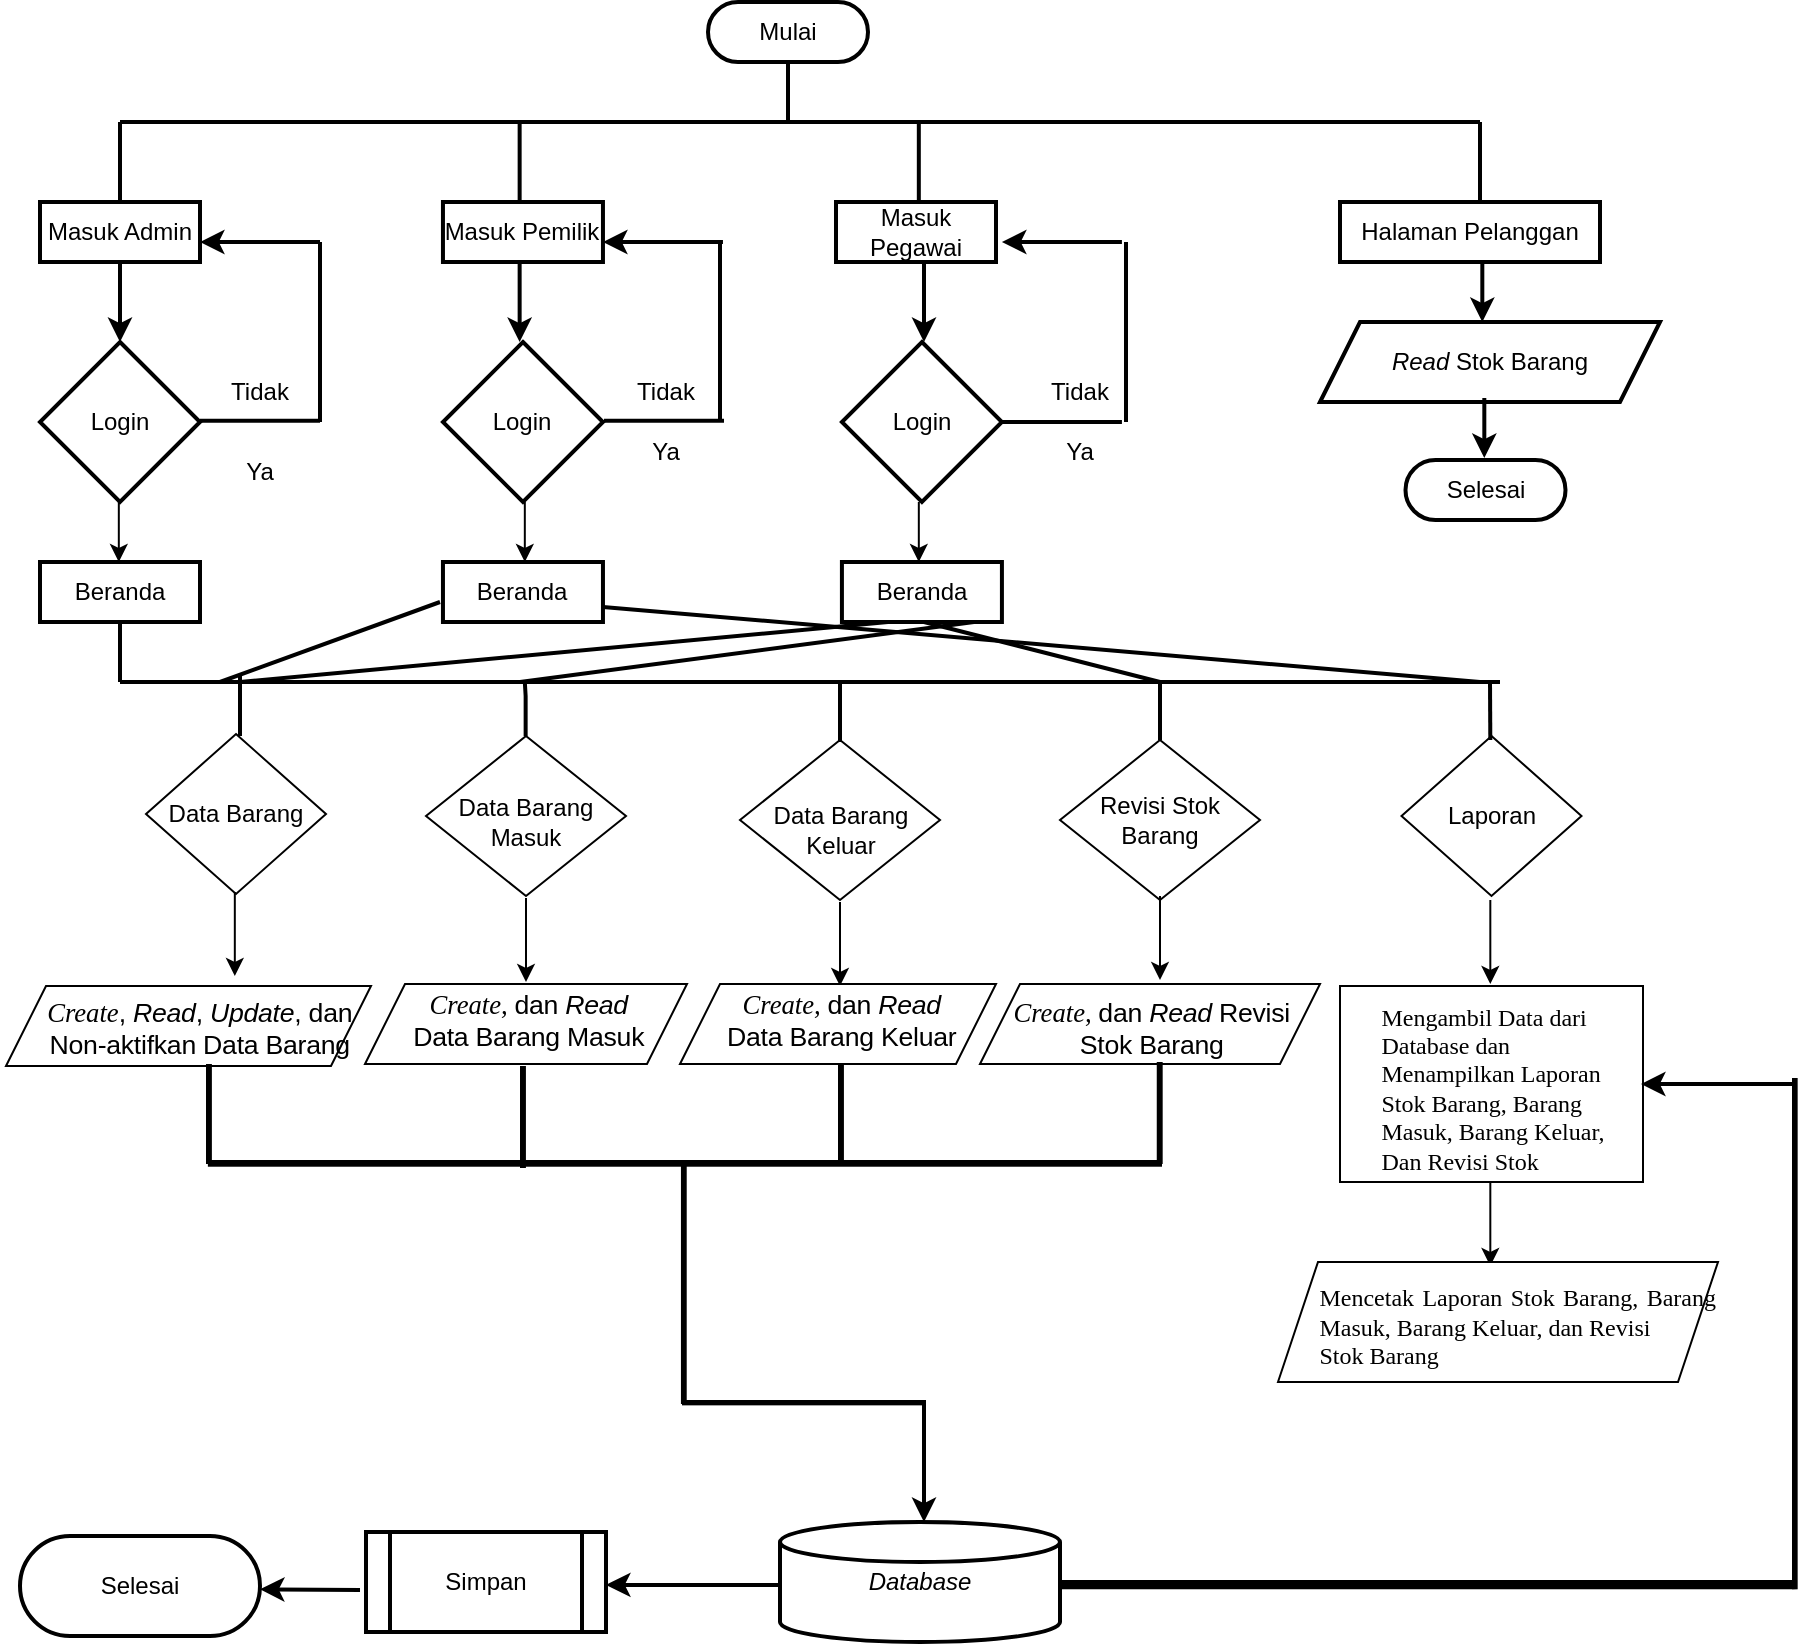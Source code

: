 <mxfile version="25.0.1">
  <diagram id="C5RBs43oDa-KdzZeNtuy" name="Page-1">
    <mxGraphModel dx="1750" dy="928" grid="1" gridSize="10" guides="1" tooltips="1" connect="1" arrows="1" fold="1" page="1" pageScale="1" pageWidth="1169" pageHeight="1654" math="0" shadow="0">
      <root>
        <mxCell id="WIyWlLk6GJQsqaUBKTNV-0" />
        <mxCell id="WIyWlLk6GJQsqaUBKTNV-1" parent="WIyWlLk6GJQsqaUBKTNV-0" />
        <mxCell id="stSDib7InupkDtN8gmfC-0" value="Mulai" style="html=1;dashed=0;whiteSpace=wrap;shape=mxgraph.dfd.start;strokeWidth=2;" vertex="1" parent="WIyWlLk6GJQsqaUBKTNV-1">
          <mxGeometry x="374" y="60" width="80" height="30" as="geometry" />
        </mxCell>
        <mxCell id="stSDib7InupkDtN8gmfC-4" value="" style="endArrow=none;html=1;rounded=0;strokeWidth=2;" edge="1" parent="WIyWlLk6GJQsqaUBKTNV-1">
          <mxGeometry width="50" height="50" relative="1" as="geometry">
            <mxPoint x="414" y="120" as="sourcePoint" />
            <mxPoint x="414" y="90" as="targetPoint" />
          </mxGeometry>
        </mxCell>
        <mxCell id="stSDib7InupkDtN8gmfC-6" value="" style="endArrow=none;html=1;rounded=0;strokeWidth=2;" edge="1" parent="WIyWlLk6GJQsqaUBKTNV-1">
          <mxGeometry width="50" height="50" relative="1" as="geometry">
            <mxPoint x="80" y="120" as="sourcePoint" />
            <mxPoint x="760" y="120" as="targetPoint" />
          </mxGeometry>
        </mxCell>
        <mxCell id="stSDib7InupkDtN8gmfC-7" value="" style="endArrow=none;html=1;rounded=0;strokeWidth=2;" edge="1" parent="WIyWlLk6GJQsqaUBKTNV-1">
          <mxGeometry width="50" height="50" relative="1" as="geometry">
            <mxPoint x="80" y="160" as="sourcePoint" />
            <mxPoint x="80" y="120" as="targetPoint" />
          </mxGeometry>
        </mxCell>
        <mxCell id="stSDib7InupkDtN8gmfC-9" value="Masuk Admin" style="rounded=0;whiteSpace=wrap;html=1;strokeWidth=2;" vertex="1" parent="WIyWlLk6GJQsqaUBKTNV-1">
          <mxGeometry x="40" y="160" width="80" height="30" as="geometry" />
        </mxCell>
        <mxCell id="stSDib7InupkDtN8gmfC-10" value="" style="endArrow=classic;html=1;rounded=0;exitX=0.5;exitY=1;exitDx=0;exitDy=0;strokeWidth=2;" edge="1" parent="WIyWlLk6GJQsqaUBKTNV-1" source="stSDib7InupkDtN8gmfC-9">
          <mxGeometry width="50" height="50" relative="1" as="geometry">
            <mxPoint x="80" y="200" as="sourcePoint" />
            <mxPoint x="80" y="230" as="targetPoint" />
          </mxGeometry>
        </mxCell>
        <mxCell id="stSDib7InupkDtN8gmfC-11" value="Login" style="rhombus;whiteSpace=wrap;html=1;strokeWidth=2;" vertex="1" parent="WIyWlLk6GJQsqaUBKTNV-1">
          <mxGeometry x="40" y="230" width="80" height="80" as="geometry" />
        </mxCell>
        <mxCell id="stSDib7InupkDtN8gmfC-13" value="" style="endArrow=none;html=1;rounded=0;strokeWidth=2;" edge="1" parent="WIyWlLk6GJQsqaUBKTNV-1">
          <mxGeometry width="50" height="50" relative="1" as="geometry">
            <mxPoint x="120" y="269.41" as="sourcePoint" />
            <mxPoint x="180" y="269.41" as="targetPoint" />
          </mxGeometry>
        </mxCell>
        <mxCell id="stSDib7InupkDtN8gmfC-14" value="" style="endArrow=none;html=1;rounded=0;strokeWidth=2;" edge="1" parent="WIyWlLk6GJQsqaUBKTNV-1">
          <mxGeometry width="50" height="50" relative="1" as="geometry">
            <mxPoint x="180" y="270" as="sourcePoint" />
            <mxPoint x="180" y="180" as="targetPoint" />
          </mxGeometry>
        </mxCell>
        <mxCell id="stSDib7InupkDtN8gmfC-17" value="" style="endArrow=classic;html=1;rounded=0;strokeWidth=2;" edge="1" parent="WIyWlLk6GJQsqaUBKTNV-1">
          <mxGeometry width="50" height="50" relative="1" as="geometry">
            <mxPoint x="180" y="180" as="sourcePoint" />
            <mxPoint x="120" y="180" as="targetPoint" />
          </mxGeometry>
        </mxCell>
        <mxCell id="stSDib7InupkDtN8gmfC-18" value="Tidak" style="text;html=1;align=center;verticalAlign=middle;whiteSpace=wrap;rounded=0;" vertex="1" parent="WIyWlLk6GJQsqaUBKTNV-1">
          <mxGeometry x="120" y="240" width="60" height="30" as="geometry" />
        </mxCell>
        <mxCell id="stSDib7InupkDtN8gmfC-19" value="" style="endArrow=classic;html=1;rounded=0;" edge="1" parent="WIyWlLk6GJQsqaUBKTNV-1">
          <mxGeometry width="50" height="50" relative="1" as="geometry">
            <mxPoint x="79.41" y="310" as="sourcePoint" />
            <mxPoint x="79.41" y="340" as="targetPoint" />
          </mxGeometry>
        </mxCell>
        <mxCell id="stSDib7InupkDtN8gmfC-20" value="Beranda" style="rounded=0;whiteSpace=wrap;html=1;strokeWidth=2;" vertex="1" parent="WIyWlLk6GJQsqaUBKTNV-1">
          <mxGeometry x="40" y="340" width="80" height="30" as="geometry" />
        </mxCell>
        <mxCell id="stSDib7InupkDtN8gmfC-26" value="Data Barang" style="rhombus;whiteSpace=wrap;html=1;" vertex="1" parent="WIyWlLk6GJQsqaUBKTNV-1">
          <mxGeometry x="93" y="426" width="90" height="80" as="geometry" />
        </mxCell>
        <mxCell id="stSDib7InupkDtN8gmfC-27" value="" style="rhombus;whiteSpace=wrap;html=1;" vertex="1" parent="WIyWlLk6GJQsqaUBKTNV-1">
          <mxGeometry x="233" y="427" width="100" height="80" as="geometry" />
        </mxCell>
        <mxCell id="stSDib7InupkDtN8gmfC-28" value="" style="rhombus;whiteSpace=wrap;html=1;" vertex="1" parent="WIyWlLk6GJQsqaUBKTNV-1">
          <mxGeometry x="390" y="429" width="100" height="80" as="geometry" />
        </mxCell>
        <mxCell id="stSDib7InupkDtN8gmfC-29" value="Revisi Stok&lt;div&gt;Barang&lt;/div&gt;" style="rhombus;whiteSpace=wrap;html=1;" vertex="1" parent="WIyWlLk6GJQsqaUBKTNV-1">
          <mxGeometry x="550" y="429" width="100" height="80" as="geometry" />
        </mxCell>
        <mxCell id="stSDib7InupkDtN8gmfC-31" value="Laporan" style="rhombus;whiteSpace=wrap;html=1;" vertex="1" parent="WIyWlLk6GJQsqaUBKTNV-1">
          <mxGeometry x="720.75" y="427" width="90" height="80" as="geometry" />
        </mxCell>
        <mxCell id="stSDib7InupkDtN8gmfC-32" value="" style="endArrow=none;html=1;rounded=0;strokeWidth=2;" edge="1" parent="WIyWlLk6GJQsqaUBKTNV-1">
          <mxGeometry width="50" height="50" relative="1" as="geometry">
            <mxPoint x="80" y="400" as="sourcePoint" />
            <mxPoint x="770" y="400" as="targetPoint" />
          </mxGeometry>
        </mxCell>
        <mxCell id="stSDib7InupkDtN8gmfC-34" value="" style="endArrow=none;html=1;rounded=0;strokeWidth=2;" edge="1" parent="WIyWlLk6GJQsqaUBKTNV-1">
          <mxGeometry width="50" height="50" relative="1" as="geometry">
            <mxPoint x="140" y="427" as="sourcePoint" />
            <mxPoint x="140" y="397" as="targetPoint" />
          </mxGeometry>
        </mxCell>
        <mxCell id="stSDib7InupkDtN8gmfC-36" value="" style="endArrow=none;html=1;rounded=0;strokeWidth=2;" edge="1" parent="WIyWlLk6GJQsqaUBKTNV-1">
          <mxGeometry width="50" height="50" relative="1" as="geometry">
            <mxPoint x="282.82" y="427" as="sourcePoint" />
            <mxPoint x="282.41" y="400" as="targetPoint" />
            <Array as="points">
              <mxPoint x="282.82" y="407" />
            </Array>
          </mxGeometry>
        </mxCell>
        <mxCell id="stSDib7InupkDtN8gmfC-37" value="" style="endArrow=none;html=1;rounded=0;strokeWidth=2;" edge="1" parent="WIyWlLk6GJQsqaUBKTNV-1">
          <mxGeometry width="50" height="50" relative="1" as="geometry">
            <mxPoint x="600" y="429" as="sourcePoint" />
            <mxPoint x="600" y="399" as="targetPoint" />
          </mxGeometry>
        </mxCell>
        <mxCell id="stSDib7InupkDtN8gmfC-38" value="" style="endArrow=none;html=1;rounded=0;strokeWidth=2;" edge="1" parent="WIyWlLk6GJQsqaUBKTNV-1">
          <mxGeometry width="50" height="50" relative="1" as="geometry">
            <mxPoint x="440" y="430" as="sourcePoint" />
            <mxPoint x="440" y="400" as="targetPoint" />
          </mxGeometry>
        </mxCell>
        <mxCell id="stSDib7InupkDtN8gmfC-41" value="" style="endArrow=none;html=1;rounded=0;strokeWidth=2;" edge="1" parent="WIyWlLk6GJQsqaUBKTNV-1">
          <mxGeometry width="50" height="50" relative="1" as="geometry">
            <mxPoint x="80" y="400" as="sourcePoint" />
            <mxPoint x="80" y="370" as="targetPoint" />
          </mxGeometry>
        </mxCell>
        <mxCell id="stSDib7InupkDtN8gmfC-42" value="Data Barang&lt;div&gt;Keluar&lt;/div&gt;" style="text;html=1;align=center;verticalAlign=middle;whiteSpace=wrap;rounded=0;" vertex="1" parent="WIyWlLk6GJQsqaUBKTNV-1">
          <mxGeometry x="397" y="459" width="87" height="30" as="geometry" />
        </mxCell>
        <mxCell id="stSDib7InupkDtN8gmfC-43" value="Data Barang&lt;div&gt;Masuk&lt;/div&gt;" style="text;html=1;align=center;verticalAlign=middle;whiteSpace=wrap;rounded=0;" vertex="1" parent="WIyWlLk6GJQsqaUBKTNV-1">
          <mxGeometry x="243" y="455" width="80" height="30" as="geometry" />
        </mxCell>
        <mxCell id="stSDib7InupkDtN8gmfC-44" value="" style="endArrow=classic;html=1;rounded=0;" edge="1" parent="WIyWlLk6GJQsqaUBKTNV-1">
          <mxGeometry width="50" height="50" relative="1" as="geometry">
            <mxPoint x="137.41" y="505" as="sourcePoint" />
            <mxPoint x="137.41" y="547" as="targetPoint" />
          </mxGeometry>
        </mxCell>
        <mxCell id="stSDib7InupkDtN8gmfC-45" value="" style="shape=parallelogram;perimeter=parallelogramPerimeter;whiteSpace=wrap;html=1;fixedSize=1;" vertex="1" parent="WIyWlLk6GJQsqaUBKTNV-1">
          <mxGeometry x="23" y="552" width="182.5" height="40" as="geometry" />
        </mxCell>
        <mxCell id="stSDib7InupkDtN8gmfC-46" value="&lt;p style=&quot;margin-top:3.55pt;margin-right:0cm;margin-bottom:&lt;br/&gt;0cm;margin-left:14.8pt;margin-bottom:.0001pt&quot; class=&quot;MsoNormal&quot;&gt;&lt;i&gt;&lt;span style=&quot;font-size:10.0pt;font-family:&amp;quot;Times New Roman&amp;quot;,serif;mso-hansi-font-family:&lt;br/&gt;Calibri;mso-hansi-theme-font:minor-latin;mso-bidi-theme-font:minor-bidi;&lt;br/&gt;letter-spacing:-.1pt&quot; lang=&quot;id&quot;&gt;Create&lt;/span&gt;&lt;/i&gt;&lt;span style=&quot;font-size:10.0pt;&lt;br/&gt;font-family:&amp;quot;Times New Roman&amp;quot;,serif;mso-hansi-font-family:Calibri;mso-hansi-theme-font:&lt;br/&gt;minor-latin;mso-bidi-theme-font:minor-bidi;letter-spacing:-.1pt&quot; lang=&quot;id&quot;&gt;, &lt;i&gt;Read&lt;/i&gt;,&amp;nbsp;&lt;i&gt;Update&lt;/i&gt;, dan Non-aktifkan Data Barang&lt;/span&gt;&lt;/p&gt;" style="text;html=1;align=center;verticalAlign=middle;whiteSpace=wrap;rounded=0;" vertex="1" parent="WIyWlLk6GJQsqaUBKTNV-1">
          <mxGeometry x="20" y="546" width="180" height="50" as="geometry" />
        </mxCell>
        <mxCell id="stSDib7InupkDtN8gmfC-47" value="" style="endArrow=classic;html=1;rounded=0;" edge="1" parent="WIyWlLk6GJQsqaUBKTNV-1">
          <mxGeometry width="50" height="50" relative="1" as="geometry">
            <mxPoint x="283" y="508" as="sourcePoint" />
            <mxPoint x="283" y="550" as="targetPoint" />
          </mxGeometry>
        </mxCell>
        <mxCell id="stSDib7InupkDtN8gmfC-48" value="" style="shape=parallelogram;perimeter=parallelogramPerimeter;whiteSpace=wrap;html=1;fixedSize=1;" vertex="1" parent="WIyWlLk6GJQsqaUBKTNV-1">
          <mxGeometry x="202.5" y="551" width="161" height="40" as="geometry" />
        </mxCell>
        <mxCell id="stSDib7InupkDtN8gmfC-49" value="&lt;p style=&quot;margin-top:3.55pt;margin-right:0cm;margin-bottom:&lt;br/&gt;0cm;margin-left:14.8pt;margin-bottom:.0001pt&quot; class=&quot;MsoNormal&quot;&gt;&lt;i&gt;&lt;span style=&quot;font-size:10.0pt;font-family:&amp;quot;Times New Roman&amp;quot;,serif;mso-hansi-font-family:&lt;br/&gt;Calibri;mso-hansi-theme-font:minor-latin;mso-bidi-theme-font:minor-bidi;&lt;br/&gt;letter-spacing:-.1pt&quot; lang=&quot;id&quot;&gt;Create, &lt;/span&gt;&lt;/i&gt;&lt;span style=&quot;font-size:10.0pt;&lt;br/&gt;font-family:&amp;quot;Times New Roman&amp;quot;,serif;mso-hansi-font-family:Calibri;mso-hansi-theme-font:&lt;br/&gt;minor-latin;mso-bidi-theme-font:minor-bidi;letter-spacing:-.1pt&quot; lang=&quot;id&quot;&gt;dan &lt;i&gt;Read &lt;/i&gt;Data Barang Masuk&lt;/span&gt;&lt;/p&gt;" style="text;html=1;align=center;verticalAlign=middle;whiteSpace=wrap;rounded=0;" vertex="1" parent="WIyWlLk6GJQsqaUBKTNV-1">
          <mxGeometry x="200" y="547" width="149" height="40" as="geometry" />
        </mxCell>
        <mxCell id="stSDib7InupkDtN8gmfC-51" value="" style="endArrow=classic;html=1;rounded=0;" edge="1" parent="WIyWlLk6GJQsqaUBKTNV-1">
          <mxGeometry width="50" height="50" relative="1" as="geometry">
            <mxPoint x="440.0" y="510" as="sourcePoint" />
            <mxPoint x="440.0" y="552" as="targetPoint" />
          </mxGeometry>
        </mxCell>
        <mxCell id="stSDib7InupkDtN8gmfC-52" value="" style="shape=parallelogram;perimeter=parallelogramPerimeter;whiteSpace=wrap;html=1;fixedSize=1;" vertex="1" parent="WIyWlLk6GJQsqaUBKTNV-1">
          <mxGeometry x="510" y="551" width="170" height="40" as="geometry" />
        </mxCell>
        <mxCell id="stSDib7InupkDtN8gmfC-55" value="" style="shape=parallelogram;perimeter=parallelogramPerimeter;whiteSpace=wrap;html=1;fixedSize=1;" vertex="1" parent="WIyWlLk6GJQsqaUBKTNV-1">
          <mxGeometry x="360" y="551" width="158" height="40" as="geometry" />
        </mxCell>
        <mxCell id="stSDib7InupkDtN8gmfC-56" value="&lt;p style=&quot;margin-top:3.55pt;margin-right:0cm;margin-bottom:&lt;br/&gt;0cm;margin-left:14.8pt;margin-bottom:.0001pt&quot; class=&quot;MsoNormal&quot;&gt;&lt;i&gt;&lt;span style=&quot;font-size:10.0pt;font-family:&amp;quot;Times New Roman&amp;quot;,serif;mso-hansi-font-family:&lt;br/&gt;Calibri;mso-hansi-theme-font:minor-latin;mso-bidi-theme-font:minor-bidi;&lt;br/&gt;letter-spacing:-.1pt&quot; lang=&quot;id&quot;&gt;Create, &lt;/span&gt;&lt;/i&gt;&lt;span style=&quot;font-size:10.0pt;&lt;br/&gt;font-family:&amp;quot;Times New Roman&amp;quot;,serif;mso-hansi-font-family:Calibri;mso-hansi-theme-font:&lt;br/&gt;minor-latin;mso-bidi-theme-font:minor-bidi;letter-spacing:-.1pt&quot; lang=&quot;id&quot;&gt;dan &lt;i&gt;Read &lt;/i&gt;Revisi&lt;br/&gt;Stok Barang&lt;/span&gt;&lt;/p&gt;" style="text;html=1;align=center;verticalAlign=middle;whiteSpace=wrap;rounded=0;" vertex="1" parent="WIyWlLk6GJQsqaUBKTNV-1">
          <mxGeometry x="490" y="551" width="191.5" height="40" as="geometry" />
        </mxCell>
        <mxCell id="stSDib7InupkDtN8gmfC-57" value="" style="endArrow=classic;html=1;rounded=0;" edge="1" parent="WIyWlLk6GJQsqaUBKTNV-1">
          <mxGeometry width="50" height="50" relative="1" as="geometry">
            <mxPoint x="765.16" y="509" as="sourcePoint" />
            <mxPoint x="765.16" y="551" as="targetPoint" />
          </mxGeometry>
        </mxCell>
        <mxCell id="stSDib7InupkDtN8gmfC-58" value="&lt;i&gt;Database&lt;/i&gt;" style="strokeWidth=2;html=1;shape=mxgraph.flowchart.database;whiteSpace=wrap;" vertex="1" parent="WIyWlLk6GJQsqaUBKTNV-1">
          <mxGeometry x="410" y="820" width="140" height="60" as="geometry" />
        </mxCell>
        <mxCell id="stSDib7InupkDtN8gmfC-60" value="&lt;p style=&quot;margin-top:3.55pt;margin-right:0cm;margin-bottom:&lt;br/&gt;0cm;margin-left:14.8pt;margin-bottom:.0001pt&quot; class=&quot;MsoNormal&quot;&gt;&lt;i&gt;&lt;span style=&quot;font-size:10.0pt;font-family:&amp;quot;Times New Roman&amp;quot;,serif;mso-hansi-font-family:&lt;br/&gt;Calibri;mso-hansi-theme-font:minor-latin;mso-bidi-theme-font:minor-bidi;&lt;br/&gt;letter-spacing:-.1pt&quot; lang=&quot;id&quot;&gt;Create, &lt;/span&gt;&lt;/i&gt;&lt;span style=&quot;font-size:10.0pt;&lt;br/&gt;font-family:&amp;quot;Times New Roman&amp;quot;,serif;mso-hansi-font-family:Calibri;mso-hansi-theme-font:&lt;br/&gt;minor-latin;mso-bidi-theme-font:minor-bidi;letter-spacing:-.1pt&quot; lang=&quot;id&quot;&gt;dan &lt;i&gt;Read &lt;/i&gt;Data Barang Keluar&lt;/span&gt;&lt;/p&gt;" style="text;html=1;align=center;verticalAlign=middle;whiteSpace=wrap;rounded=0;" vertex="1" parent="WIyWlLk6GJQsqaUBKTNV-1">
          <mxGeometry x="360" y="547" width="141.5" height="40" as="geometry" />
        </mxCell>
        <mxCell id="stSDib7InupkDtN8gmfC-61" value="" style="endArrow=classic;html=1;rounded=0;" edge="1" parent="WIyWlLk6GJQsqaUBKTNV-1">
          <mxGeometry width="50" height="50" relative="1" as="geometry">
            <mxPoint x="600" y="507" as="sourcePoint" />
            <mxPoint x="600" y="549" as="targetPoint" />
          </mxGeometry>
        </mxCell>
        <mxCell id="stSDib7InupkDtN8gmfC-62" value="" style="endArrow=none;html=1;rounded=0;strokeWidth=2;" edge="1" parent="WIyWlLk6GJQsqaUBKTNV-1">
          <mxGeometry width="50" height="50" relative="1" as="geometry">
            <mxPoint x="765.16" y="429" as="sourcePoint" />
            <mxPoint x="765" y="400" as="targetPoint" />
          </mxGeometry>
        </mxCell>
        <mxCell id="stSDib7InupkDtN8gmfC-65" value="&lt;p style=&quot;text-align: left; margin: 3.55pt 0cm 0.0pt 14.8pt;&quot; class=&quot;MsoNormal&quot;&gt;&lt;span style=&quot;font-size:&lt;br/&gt;10.0pt;font-family:&amp;quot;Times New Roman&amp;quot;,serif;mso-hansi-font-family:Calibri;&lt;br/&gt;mso-hansi-theme-font:minor-latin;mso-bidi-theme-font:minor-bidi;letter-spacing:&lt;br/&gt;-.1pt&quot; lang=&quot;id&quot;&gt;Mengambil Data dari Database dan Menampilkan Laporan Stok Barang, Barang&lt;br/&gt;Masuk, Barang Keluar, Dan Revisi Stok&lt;/span&gt;&lt;/p&gt;" style="rounded=0;whiteSpace=wrap;html=1;" vertex="1" parent="WIyWlLk6GJQsqaUBKTNV-1">
          <mxGeometry x="690" y="552" width="151.5" height="98" as="geometry" />
        </mxCell>
        <mxCell id="stSDib7InupkDtN8gmfC-67" value="" style="endArrow=classic;html=1;rounded=0;" edge="1" parent="WIyWlLk6GJQsqaUBKTNV-1">
          <mxGeometry width="50" height="50" relative="1" as="geometry">
            <mxPoint x="765.16" y="650" as="sourcePoint" />
            <mxPoint x="765.16" y="692" as="targetPoint" />
          </mxGeometry>
        </mxCell>
        <mxCell id="stSDib7InupkDtN8gmfC-68" value="&lt;p style=&quot;text-align: justify; margin: 3.55pt 0cm 0.0pt 14.8pt;&quot; class=&quot;MsoNormal&quot;&gt;&lt;span style=&quot;font-size:&lt;br/&gt;10.0pt;font-family:&amp;quot;Times New Roman&amp;quot;,serif;mso-hansi-font-family:Calibri;&lt;br/&gt;mso-hansi-theme-font:minor-latin;mso-bidi-theme-font:minor-bidi;letter-spacing:&lt;br/&gt;-.1pt&quot; lang=&quot;id&quot;&gt;Mencetak Laporan Stok Barang, Barang Masuk, Barang Keluar, dan Revisi&lt;br/&gt;Stok Barang&lt;/span&gt;&lt;/p&gt;" style="shape=parallelogram;perimeter=parallelogramPerimeter;whiteSpace=wrap;html=1;fixedSize=1;" vertex="1" parent="WIyWlLk6GJQsqaUBKTNV-1">
          <mxGeometry x="659" y="690" width="220" height="60" as="geometry" />
        </mxCell>
        <mxCell id="stSDib7InupkDtN8gmfC-69" value="" style="shape=image;verticalLabelPosition=bottom;labelBackgroundColor=default;verticalAlign=top;aspect=fixed;imageAspect=0;image=data:image/png,iVBORw0KGgoAAAANSUhEUgAAAAIAAABmAQMAAADbHdIrAAAAAXNSR0IArs4c6QAAAARnQU1BAACxjwv8YQUAAAAGUExURQAAAAAAAKVnuc8AAAACdFJOU/8A5bcwSgAAAAlwSFlzAAAXEQAAFxEByibzPwAAAA1JREFUGNNjGDaAgREAAM0AAuUchbEAAAAASUVORK5CYII=;strokeWidth=2;imageBorder=default;" vertex="1" parent="WIyWlLk6GJQsqaUBKTNV-1">
          <mxGeometry x="124" y="592" width="0.94" height="48" as="geometry" />
        </mxCell>
        <mxCell id="stSDib7InupkDtN8gmfC-72" value="" style="shape=image;verticalLabelPosition=bottom;labelBackgroundColor=default;verticalAlign=top;aspect=fixed;imageAspect=0;image=data:image/png,iVBORw0KGgoAAAANSUhEUgAAAAIAAABmAQMAAADbHdIrAAAAAXNSR0IArs4c6QAAAARnQU1BAACxjwv8YQUAAAAGUExURQAAAAAAAKVnuc8AAAACdFJOU/8A5bcwSgAAAAlwSFlzAAAXEQAAFxEByibzPwAAAA1JREFUGNNjGDaAgREAAM0AAuUchbEAAAAASUVORK5CYII=;strokeWidth=2;imageBorder=default;" vertex="1" parent="WIyWlLk6GJQsqaUBKTNV-1">
          <mxGeometry x="281" y="593" width="0.96" height="49" as="geometry" />
        </mxCell>
        <mxCell id="stSDib7InupkDtN8gmfC-73" value="" style="shape=image;verticalLabelPosition=bottom;labelBackgroundColor=default;verticalAlign=top;aspect=fixed;imageAspect=0;image=data:image/png,iVBORw0KGgoAAAANSUhEUgAAAAIAAABmAQMAAADbHdIrAAAAAXNSR0IArs4c6QAAAARnQU1BAACxjwv8YQUAAAAGUExURQAAAAAAAKVnuc8AAAACdFJOU/8A5bcwSgAAAAlwSFlzAAAXEQAAFxEByibzPwAAAA1JREFUGNNjGDaAgREAAM0AAuUchbEAAAAASUVORK5CYII=;strokeWidth=2;imageBorder=default;" vertex="1" parent="WIyWlLk6GJQsqaUBKTNV-1">
          <mxGeometry x="599.38" y="591" width="0.96" height="49" as="geometry" />
        </mxCell>
        <mxCell id="stSDib7InupkDtN8gmfC-85" value="" style="shape=image;verticalLabelPosition=bottom;labelBackgroundColor=default;verticalAlign=top;aspect=fixed;imageAspect=0;image=data:image/png,iVBORw0KGgoAAAANSUhEUgAAAAIAAABmAQMAAADbHdIrAAAAAXNSR0IArs4c6QAAAARnQU1BAACxjwv8YQUAAAAGUExURQAAAAAAAKVnuc8AAAACdFJOU/8A5bcwSgAAAAlwSFlzAAAXEQAAFxEByibzPwAAAA1JREFUGNNjGDaAgREAAM0AAuUchbEAAAAASUVORK5CYII=;strokeWidth=2;imageBorder=default;" vertex="1" parent="WIyWlLk6GJQsqaUBKTNV-1">
          <mxGeometry x="440" y="592" width="0.96" height="49" as="geometry" />
        </mxCell>
        <mxCell id="stSDib7InupkDtN8gmfC-86" value="" style="shape=image;verticalLabelPosition=bottom;labelBackgroundColor=default;verticalAlign=top;aspect=fixed;imageAspect=0;image=data:image/png,iVBORw0KGgoAAAANSUhEUgAAAroAAAACAQMAAACNNe1rAAAAAXNSR0IArs4c6QAAAARnQU1BAACxjwv8YQUAAAAGUExURQAAAAAAAKVnuc8AAAACdFJOU/8A5bcwSgAAAAlwSFlzAAAXEQAAFxEByibzPwAAAA1JREFUGNNjGGKAgQEAALIAAQ/Q6YcAAAAASUVORK5CYII=;strokeWidth=2;imageBorder=default;" vertex="1" parent="WIyWlLk6GJQsqaUBKTNV-1">
          <mxGeometry x="124.94" y="640" width="475.06" height="1.36" as="geometry" />
        </mxCell>
        <mxCell id="stSDib7InupkDtN8gmfC-87" value="" style="shape=image;verticalLabelPosition=bottom;labelBackgroundColor=default;verticalAlign=top;aspect=fixed;imageAspect=0;image=data:image/png,iVBORw0KGgoAAAANSUhEUgAAAAIAAAENAQMAAAAfWSYGAAAAAXNSR0IArs4c6QAAAARnQU1BAACxjwv8YQUAAAAGUExURQAAAAAAAKVnuc8AAAACdFJOU/8A5bcwSgAAAAlwSFlzAAAXEQAAFxEByibzPwAAABBJREFUKM9jGAWjAAtgYAQAAhsAAkaAJ7QAAAAASUVORK5CYII=;imageBorder=default;strokeWidth=2;" vertex="1" parent="WIyWlLk6GJQsqaUBKTNV-1">
          <mxGeometry x="361.47" y="640" width="0.89" height="120" as="geometry" />
        </mxCell>
        <mxCell id="stSDib7InupkDtN8gmfC-89" value="" style="shape=image;verticalLabelPosition=bottom;labelBackgroundColor=default;verticalAlign=top;aspect=fixed;imageAspect=0;image=data:image/png,iVBORw0KGgoAAAANSUhEUgAAAV8AAAACAQMAAADFHE1fAAAAAXNSR0IArs4c6QAAAARnQU1BAACxjwv8YQUAAAAGUExURQAAAAAAAKVnuc8AAAACdFJOU/8A5bcwSgAAAAlwSFlzAAAXEQAAFxEByibzPwAAAA1JREFUGNNjoBFgYAAAAFoAARF1ByUAAAAASUVORK5CYII=;imageBorder=default;strokeWidth=2;" vertex="1" parent="WIyWlLk6GJQsqaUBKTNV-1">
          <mxGeometry x="362" y="760" width="120" height="0.68" as="geometry" />
        </mxCell>
        <mxCell id="stSDib7InupkDtN8gmfC-92" value="" style="endArrow=classic;html=1;rounded=0;entryX=0.5;entryY=0;entryDx=0;entryDy=0;entryPerimeter=0;strokeWidth=2;" edge="1" parent="WIyWlLk6GJQsqaUBKTNV-1">
          <mxGeometry width="50" height="50" relative="1" as="geometry">
            <mxPoint x="482" y="760" as="sourcePoint" />
            <mxPoint x="482" y="820" as="targetPoint" />
          </mxGeometry>
        </mxCell>
        <mxCell id="stSDib7InupkDtN8gmfC-93" value="" style="shape=image;verticalLabelPosition=bottom;labelBackgroundColor=default;verticalAlign=top;aspect=fixed;imageAspect=0;image=data:image/png,iVBORw0KGgoAAAANSUhEUgAAAKAAAAACAQMAAADl1UWLAAAAAXNSR0IArs4c6QAAAARnQU1BAACxjwv8YQUAAAAGUExURQAAAAAAAKVnuc8AAAACdFJOU/8A5bcwSgAAAAlwSFlzAAAXEQAAFxEByibzPwAAABBJREFUGNNjwAIYsYgxMAIAAEEAA6MX87sAAAAASUVORK5CYII=;imageBorder=none;strokeWidth=1;" vertex="1" parent="WIyWlLk6GJQsqaUBKTNV-1">
          <mxGeometry x="550" y="849" width="370" height="4.63" as="geometry" />
        </mxCell>
        <mxCell id="stSDib7InupkDtN8gmfC-94" value="" style="shape=image;verticalLabelPosition=bottom;labelBackgroundColor=default;verticalAlign=top;aspect=fixed;imageAspect=0;image=data:image/png,iVBORw0KGgoAAAANSUhEUgAAAAIAAAJjAQMAAAAcT1KxAAAAAXNSR0IArs4c6QAAAARnQU1BAACxjwv8YQUAAAAGUExURQAAAAAAAKVnuc8AAAABdFJOUwBA5thmAAAACXBIWXMAABcRAAAXEQHKJvM/AAAAFklEQVQ4y2NgYGAchaNwFI7CoQoZGAGylQJjT8MQZgAAAABJRU5ErkJggg==;imageBorder=default;strokeWidth=2;" vertex="1" parent="WIyWlLk6GJQsqaUBKTNV-1">
          <mxGeometry x="917" y="599" width="0.83" height="253.63" as="geometry" />
        </mxCell>
        <mxCell id="stSDib7InupkDtN8gmfC-95" value="" style="endArrow=classic;html=1;rounded=0;entryX=1;entryY=0.5;entryDx=0;entryDy=0;strokeWidth=2;" edge="1" parent="WIyWlLk6GJQsqaUBKTNV-1">
          <mxGeometry width="50" height="50" relative="1" as="geometry">
            <mxPoint x="916" y="601" as="sourcePoint" />
            <mxPoint x="840.5" y="601.0" as="targetPoint" />
          </mxGeometry>
        </mxCell>
        <mxCell id="stSDib7InupkDtN8gmfC-96" value="Simpan" style="shape=process;whiteSpace=wrap;html=1;backgroundOutline=1;strokeWidth=2;" vertex="1" parent="WIyWlLk6GJQsqaUBKTNV-1">
          <mxGeometry x="203" y="825" width="120" height="50" as="geometry" />
        </mxCell>
        <mxCell id="stSDib7InupkDtN8gmfC-99" value="" style="endArrow=classic;html=1;rounded=0;entryX=1;entryY=0.5;entryDx=0;entryDy=0;strokeWidth=2;exitX=0;exitY=0.5;exitDx=0;exitDy=0;exitPerimeter=0;" edge="1" parent="WIyWlLk6GJQsqaUBKTNV-1">
          <mxGeometry width="50" height="50" relative="1" as="geometry">
            <mxPoint x="410" y="851.45" as="sourcePoint" />
            <mxPoint x="323" y="851.45" as="targetPoint" />
          </mxGeometry>
        </mxCell>
        <mxCell id="stSDib7InupkDtN8gmfC-101" value="Selesai" style="html=1;dashed=0;whiteSpace=wrap;shape=mxgraph.dfd.start;strokeWidth=2;" vertex="1" parent="WIyWlLk6GJQsqaUBKTNV-1">
          <mxGeometry x="30" y="827" width="120" height="50" as="geometry" />
        </mxCell>
        <mxCell id="stSDib7InupkDtN8gmfC-108" value="" style="endArrow=classic;html=1;rounded=0;strokeWidth=2;" edge="1" parent="WIyWlLk6GJQsqaUBKTNV-1">
          <mxGeometry width="50" height="50" relative="1" as="geometry">
            <mxPoint x="200" y="854" as="sourcePoint" />
            <mxPoint x="150" y="853.63" as="targetPoint" />
          </mxGeometry>
        </mxCell>
        <mxCell id="stSDib7InupkDtN8gmfC-109" value="" style="endArrow=none;html=1;rounded=0;strokeWidth=2;" edge="1" parent="WIyWlLk6GJQsqaUBKTNV-1">
          <mxGeometry width="50" height="50" relative="1" as="geometry">
            <mxPoint x="279.82" y="160" as="sourcePoint" />
            <mxPoint x="279.82" y="120" as="targetPoint" />
          </mxGeometry>
        </mxCell>
        <mxCell id="stSDib7InupkDtN8gmfC-110" value="Masuk Pemilik" style="rounded=0;whiteSpace=wrap;html=1;strokeWidth=2;" vertex="1" parent="WIyWlLk6GJQsqaUBKTNV-1">
          <mxGeometry x="241.48" y="160" width="80" height="30" as="geometry" />
        </mxCell>
        <mxCell id="stSDib7InupkDtN8gmfC-111" value="Login" style="rhombus;whiteSpace=wrap;html=1;strokeWidth=2;" vertex="1" parent="WIyWlLk6GJQsqaUBKTNV-1">
          <mxGeometry x="241.48" y="230" width="80" height="80" as="geometry" />
        </mxCell>
        <mxCell id="stSDib7InupkDtN8gmfC-112" value="" style="endArrow=classic;html=1;rounded=0;exitX=0.5;exitY=1;exitDx=0;exitDy=0;strokeWidth=2;" edge="1" parent="WIyWlLk6GJQsqaUBKTNV-1">
          <mxGeometry width="50" height="50" relative="1" as="geometry">
            <mxPoint x="279.82" y="190" as="sourcePoint" />
            <mxPoint x="279.82" y="230" as="targetPoint" />
          </mxGeometry>
        </mxCell>
        <mxCell id="stSDib7InupkDtN8gmfC-113" value="Ya" style="text;html=1;align=center;verticalAlign=middle;whiteSpace=wrap;rounded=0;" vertex="1" parent="WIyWlLk6GJQsqaUBKTNV-1">
          <mxGeometry x="120" y="280" width="60" height="30" as="geometry" />
        </mxCell>
        <mxCell id="stSDib7InupkDtN8gmfC-114" value="" style="endArrow=none;html=1;rounded=0;strokeWidth=2;" edge="1" parent="WIyWlLk6GJQsqaUBKTNV-1">
          <mxGeometry width="50" height="50" relative="1" as="geometry">
            <mxPoint x="322" y="269.41" as="sourcePoint" />
            <mxPoint x="382" y="269.41" as="targetPoint" />
          </mxGeometry>
        </mxCell>
        <mxCell id="stSDib7InupkDtN8gmfC-115" value="" style="endArrow=none;html=1;rounded=0;strokeWidth=2;" edge="1" parent="WIyWlLk6GJQsqaUBKTNV-1">
          <mxGeometry width="50" height="50" relative="1" as="geometry">
            <mxPoint x="380" y="270" as="sourcePoint" />
            <mxPoint x="380" y="180" as="targetPoint" />
          </mxGeometry>
        </mxCell>
        <mxCell id="stSDib7InupkDtN8gmfC-116" value="" style="endArrow=classic;html=1;rounded=0;strokeWidth=2;" edge="1" parent="WIyWlLk6GJQsqaUBKTNV-1">
          <mxGeometry width="50" height="50" relative="1" as="geometry">
            <mxPoint x="381.48" y="180" as="sourcePoint" />
            <mxPoint x="321.48" y="180" as="targetPoint" />
          </mxGeometry>
        </mxCell>
        <mxCell id="stSDib7InupkDtN8gmfC-117" value="Tidak" style="text;html=1;align=center;verticalAlign=middle;whiteSpace=wrap;rounded=0;" vertex="1" parent="WIyWlLk6GJQsqaUBKTNV-1">
          <mxGeometry x="323" y="240" width="60" height="30" as="geometry" />
        </mxCell>
        <mxCell id="stSDib7InupkDtN8gmfC-118" value="" style="endArrow=classic;html=1;rounded=0;" edge="1" parent="WIyWlLk6GJQsqaUBKTNV-1">
          <mxGeometry width="50" height="50" relative="1" as="geometry">
            <mxPoint x="282.41" y="310" as="sourcePoint" />
            <mxPoint x="282.41" y="340" as="targetPoint" />
          </mxGeometry>
        </mxCell>
        <mxCell id="stSDib7InupkDtN8gmfC-119" value="Beranda" style="rounded=0;whiteSpace=wrap;html=1;strokeWidth=2;" vertex="1" parent="WIyWlLk6GJQsqaUBKTNV-1">
          <mxGeometry x="241.48" y="340" width="80" height="30" as="geometry" />
        </mxCell>
        <mxCell id="stSDib7InupkDtN8gmfC-122" value="" style="endArrow=none;html=1;rounded=0;strokeWidth=2;" edge="1" parent="WIyWlLk6GJQsqaUBKTNV-1">
          <mxGeometry width="50" height="50" relative="1" as="geometry">
            <mxPoint x="479.41" y="160" as="sourcePoint" />
            <mxPoint x="479.41" y="120" as="targetPoint" />
          </mxGeometry>
        </mxCell>
        <mxCell id="stSDib7InupkDtN8gmfC-127" value="Masuk Pegawai" style="rounded=0;whiteSpace=wrap;html=1;strokeWidth=2;" vertex="1" parent="WIyWlLk6GJQsqaUBKTNV-1">
          <mxGeometry x="438" y="160" width="80" height="30" as="geometry" />
        </mxCell>
        <mxCell id="stSDib7InupkDtN8gmfC-128" value="" style="endArrow=classic;html=1;rounded=0;exitX=0.5;exitY=1;exitDx=0;exitDy=0;strokeWidth=2;" edge="1" parent="WIyWlLk6GJQsqaUBKTNV-1">
          <mxGeometry width="50" height="50" relative="1" as="geometry">
            <mxPoint x="482" y="190" as="sourcePoint" />
            <mxPoint x="482" y="230" as="targetPoint" />
          </mxGeometry>
        </mxCell>
        <mxCell id="stSDib7InupkDtN8gmfC-129" value="Login" style="rhombus;whiteSpace=wrap;html=1;strokeWidth=2;" vertex="1" parent="WIyWlLk6GJQsqaUBKTNV-1">
          <mxGeometry x="440.96" y="230" width="80" height="80" as="geometry" />
        </mxCell>
        <mxCell id="stSDib7InupkDtN8gmfC-131" value="" style="endArrow=none;html=1;rounded=0;strokeWidth=2;" edge="1" parent="WIyWlLk6GJQsqaUBKTNV-1">
          <mxGeometry width="50" height="50" relative="1" as="geometry">
            <mxPoint x="520.96" y="270" as="sourcePoint" />
            <mxPoint x="580.96" y="270" as="targetPoint" />
          </mxGeometry>
        </mxCell>
        <mxCell id="stSDib7InupkDtN8gmfC-132" value="Ya" style="text;html=1;align=center;verticalAlign=middle;whiteSpace=wrap;rounded=0;" vertex="1" parent="WIyWlLk6GJQsqaUBKTNV-1">
          <mxGeometry x="323" y="270" width="60" height="30" as="geometry" />
        </mxCell>
        <mxCell id="stSDib7InupkDtN8gmfC-133" value="" style="endArrow=none;html=1;rounded=0;strokeWidth=2;" edge="1" parent="WIyWlLk6GJQsqaUBKTNV-1">
          <mxGeometry width="50" height="50" relative="1" as="geometry">
            <mxPoint x="583" y="270" as="sourcePoint" />
            <mxPoint x="583" y="180" as="targetPoint" />
          </mxGeometry>
        </mxCell>
        <mxCell id="stSDib7InupkDtN8gmfC-134" value="" style="endArrow=classic;html=1;rounded=0;strokeWidth=2;" edge="1" parent="WIyWlLk6GJQsqaUBKTNV-1">
          <mxGeometry width="50" height="50" relative="1" as="geometry">
            <mxPoint x="580.96" y="180" as="sourcePoint" />
            <mxPoint x="520.96" y="180" as="targetPoint" />
          </mxGeometry>
        </mxCell>
        <mxCell id="stSDib7InupkDtN8gmfC-136" value="Tidak" style="text;html=1;align=center;verticalAlign=middle;whiteSpace=wrap;rounded=0;" vertex="1" parent="WIyWlLk6GJQsqaUBKTNV-1">
          <mxGeometry x="530" y="240" width="60" height="30" as="geometry" />
        </mxCell>
        <mxCell id="stSDib7InupkDtN8gmfC-137" value="Ya" style="text;html=1;align=center;verticalAlign=middle;whiteSpace=wrap;rounded=0;" vertex="1" parent="WIyWlLk6GJQsqaUBKTNV-1">
          <mxGeometry x="530" y="270" width="60" height="30" as="geometry" />
        </mxCell>
        <mxCell id="stSDib7InupkDtN8gmfC-138" value="" style="endArrow=classic;html=1;rounded=0;" edge="1" parent="WIyWlLk6GJQsqaUBKTNV-1">
          <mxGeometry width="50" height="50" relative="1" as="geometry">
            <mxPoint x="479.41" y="310" as="sourcePoint" />
            <mxPoint x="479.41" y="340" as="targetPoint" />
          </mxGeometry>
        </mxCell>
        <mxCell id="stSDib7InupkDtN8gmfC-144" value="Beranda" style="rounded=0;whiteSpace=wrap;html=1;strokeWidth=2;" vertex="1" parent="WIyWlLk6GJQsqaUBKTNV-1">
          <mxGeometry x="440.96" y="340" width="80" height="30" as="geometry" />
        </mxCell>
        <mxCell id="stSDib7InupkDtN8gmfC-149" value="" style="endArrow=none;html=1;rounded=0;strokeWidth=2;" edge="1" parent="WIyWlLk6GJQsqaUBKTNV-1">
          <mxGeometry width="50" height="50" relative="1" as="geometry">
            <mxPoint x="760" y="160" as="sourcePoint" />
            <mxPoint x="760" y="120" as="targetPoint" />
          </mxGeometry>
        </mxCell>
        <mxCell id="stSDib7InupkDtN8gmfC-151" value="Halaman Pelanggan" style="rounded=0;whiteSpace=wrap;html=1;strokeWidth=2;" vertex="1" parent="WIyWlLk6GJQsqaUBKTNV-1">
          <mxGeometry x="690" y="160" width="130" height="30" as="geometry" />
        </mxCell>
        <mxCell id="stSDib7InupkDtN8gmfC-152" value="&lt;i&gt;Read&lt;/i&gt; Stok Barang" style="shape=parallelogram;perimeter=parallelogramPerimeter;whiteSpace=wrap;html=1;fixedSize=1;strokeWidth=2;" vertex="1" parent="WIyWlLk6GJQsqaUBKTNV-1">
          <mxGeometry x="680" y="220" width="170" height="40" as="geometry" />
        </mxCell>
        <mxCell id="stSDib7InupkDtN8gmfC-156" value="" style="endArrow=classic;html=1;rounded=0;strokeWidth=2;" edge="1" parent="WIyWlLk6GJQsqaUBKTNV-1">
          <mxGeometry width="50" height="50" relative="1" as="geometry">
            <mxPoint x="761.16" y="190" as="sourcePoint" />
            <mxPoint x="761.16" y="220" as="targetPoint" />
          </mxGeometry>
        </mxCell>
        <mxCell id="stSDib7InupkDtN8gmfC-157" value="Selesai" style="html=1;dashed=0;whiteSpace=wrap;shape=mxgraph.dfd.start;strokeWidth=2;" vertex="1" parent="WIyWlLk6GJQsqaUBKTNV-1">
          <mxGeometry x="722.75" y="289" width="80" height="30" as="geometry" />
        </mxCell>
        <mxCell id="stSDib7InupkDtN8gmfC-158" value="" style="endArrow=classic;html=1;rounded=0;strokeWidth=2;" edge="1" parent="WIyWlLk6GJQsqaUBKTNV-1">
          <mxGeometry width="50" height="50" relative="1" as="geometry">
            <mxPoint x="762.16" y="258" as="sourcePoint" />
            <mxPoint x="762.16" y="288" as="targetPoint" />
          </mxGeometry>
        </mxCell>
        <mxCell id="stSDib7InupkDtN8gmfC-159" value="" style="endArrow=none;html=1;rounded=0;strokeWidth=2;" edge="1" parent="WIyWlLk6GJQsqaUBKTNV-1">
          <mxGeometry width="50" height="50" relative="1" as="geometry">
            <mxPoint x="130" y="400" as="sourcePoint" />
            <mxPoint x="240" y="360" as="targetPoint" />
          </mxGeometry>
        </mxCell>
        <mxCell id="stSDib7InupkDtN8gmfC-160" value="" style="endArrow=none;html=1;rounded=0;strokeWidth=2;exitX=1;exitY=0.75;exitDx=0;exitDy=0;" edge="1" parent="WIyWlLk6GJQsqaUBKTNV-1" source="stSDib7InupkDtN8gmfC-119">
          <mxGeometry width="50" height="50" relative="1" as="geometry">
            <mxPoint x="321.48" y="369" as="sourcePoint" />
            <mxPoint x="760" y="400" as="targetPoint" />
          </mxGeometry>
        </mxCell>
        <mxCell id="stSDib7InupkDtN8gmfC-161" value="" style="endArrow=none;html=1;rounded=0;strokeWidth=2;" edge="1" parent="WIyWlLk6GJQsqaUBKTNV-1">
          <mxGeometry width="50" height="50" relative="1" as="geometry">
            <mxPoint x="140" y="400" as="sourcePoint" />
            <mxPoint x="464" y="370" as="targetPoint" />
          </mxGeometry>
        </mxCell>
        <mxCell id="stSDib7InupkDtN8gmfC-162" value="" style="endArrow=none;html=1;rounded=0;strokeWidth=2;" edge="1" parent="WIyWlLk6GJQsqaUBKTNV-1">
          <mxGeometry width="50" height="50" relative="1" as="geometry">
            <mxPoint x="280" y="400" as="sourcePoint" />
            <mxPoint x="507" y="370" as="targetPoint" />
          </mxGeometry>
        </mxCell>
        <mxCell id="stSDib7InupkDtN8gmfC-163" value="" style="endArrow=none;html=1;rounded=0;strokeWidth=2;" edge="1" parent="WIyWlLk6GJQsqaUBKTNV-1">
          <mxGeometry width="50" height="50" relative="1" as="geometry">
            <mxPoint x="600" y="400" as="sourcePoint" />
            <mxPoint x="482" y="370" as="targetPoint" />
          </mxGeometry>
        </mxCell>
      </root>
    </mxGraphModel>
  </diagram>
</mxfile>

